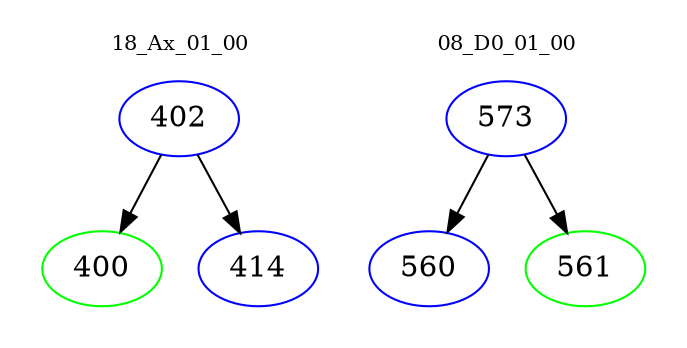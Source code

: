 digraph{
subgraph cluster_0 {
color = white
label = "18_Ax_01_00";
fontsize=10;
T0_402 [label="402", color="blue"]
T0_402 -> T0_400 [color="black"]
T0_400 [label="400", color="green"]
T0_402 -> T0_414 [color="black"]
T0_414 [label="414", color="blue"]
}
subgraph cluster_1 {
color = white
label = "08_D0_01_00";
fontsize=10;
T1_573 [label="573", color="blue"]
T1_573 -> T1_560 [color="black"]
T1_560 [label="560", color="blue"]
T1_573 -> T1_561 [color="black"]
T1_561 [label="561", color="green"]
}
}
